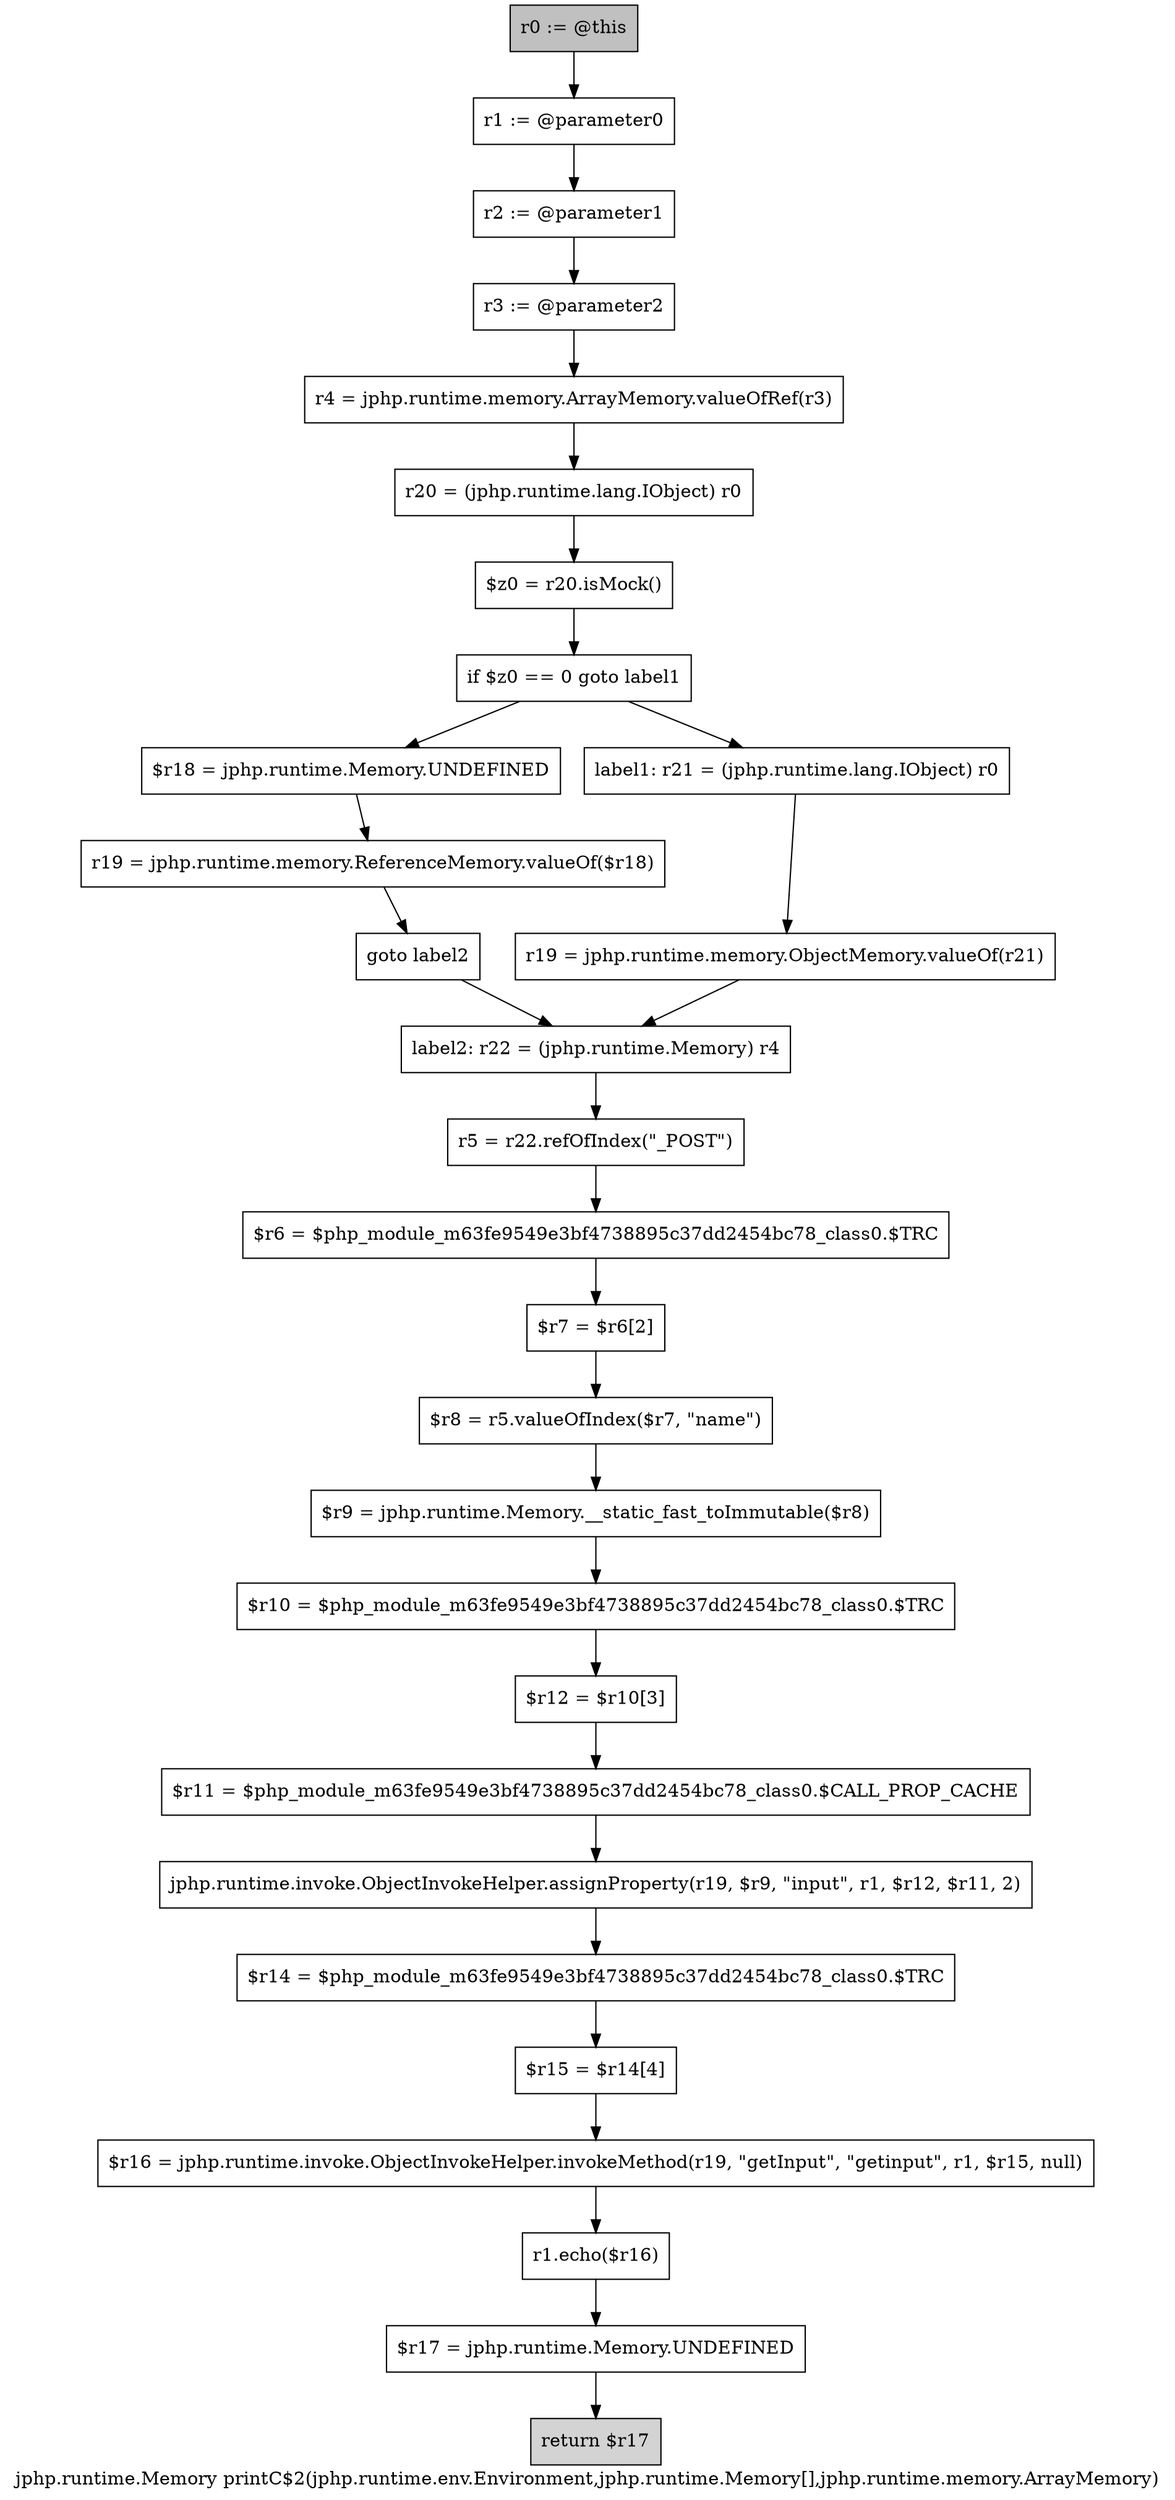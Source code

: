 digraph "jphp.runtime.Memory printC$2(jphp.runtime.env.Environment,jphp.runtime.Memory[],jphp.runtime.memory.ArrayMemory)" {
    label="jphp.runtime.Memory printC$2(jphp.runtime.env.Environment,jphp.runtime.Memory[],jphp.runtime.memory.ArrayMemory)";
    node [shape=box];
    "0" [style=filled,fillcolor=gray,label="r0 := @this",];
    "1" [label="r1 := @parameter0",];
    "0"->"1";
    "2" [label="r2 := @parameter1",];
    "1"->"2";
    "3" [label="r3 := @parameter2",];
    "2"->"3";
    "4" [label="r4 = jphp.runtime.memory.ArrayMemory.valueOfRef(r3)",];
    "3"->"4";
    "5" [label="r20 = (jphp.runtime.lang.IObject) r0",];
    "4"->"5";
    "6" [label="$z0 = r20.isMock()",];
    "5"->"6";
    "7" [label="if $z0 == 0 goto label1",];
    "6"->"7";
    "8" [label="$r18 = jphp.runtime.Memory.UNDEFINED",];
    "7"->"8";
    "11" [label="label1: r21 = (jphp.runtime.lang.IObject) r0",];
    "7"->"11";
    "9" [label="r19 = jphp.runtime.memory.ReferenceMemory.valueOf($r18)",];
    "8"->"9";
    "10" [label="goto label2",];
    "9"->"10";
    "13" [label="label2: r22 = (jphp.runtime.Memory) r4",];
    "10"->"13";
    "12" [label="r19 = jphp.runtime.memory.ObjectMemory.valueOf(r21)",];
    "11"->"12";
    "12"->"13";
    "14" [label="r5 = r22.refOfIndex(\"_POST\")",];
    "13"->"14";
    "15" [label="$r6 = $php_module_m63fe9549e3bf4738895c37dd2454bc78_class0.$TRC",];
    "14"->"15";
    "16" [label="$r7 = $r6[2]",];
    "15"->"16";
    "17" [label="$r8 = r5.valueOfIndex($r7, \"name\")",];
    "16"->"17";
    "18" [label="$r9 = jphp.runtime.Memory.__static_fast_toImmutable($r8)",];
    "17"->"18";
    "19" [label="$r10 = $php_module_m63fe9549e3bf4738895c37dd2454bc78_class0.$TRC",];
    "18"->"19";
    "20" [label="$r12 = $r10[3]",];
    "19"->"20";
    "21" [label="$r11 = $php_module_m63fe9549e3bf4738895c37dd2454bc78_class0.$CALL_PROP_CACHE",];
    "20"->"21";
    "22" [label="jphp.runtime.invoke.ObjectInvokeHelper.assignProperty(r19, $r9, \"input\", r1, $r12, $r11, 2)",];
    "21"->"22";
    "23" [label="$r14 = $php_module_m63fe9549e3bf4738895c37dd2454bc78_class0.$TRC",];
    "22"->"23";
    "24" [label="$r15 = $r14[4]",];
    "23"->"24";
    "25" [label="$r16 = jphp.runtime.invoke.ObjectInvokeHelper.invokeMethod(r19, \"getInput\", \"getinput\", r1, $r15, null)",];
    "24"->"25";
    "26" [label="r1.echo($r16)",];
    "25"->"26";
    "27" [label="$r17 = jphp.runtime.Memory.UNDEFINED",];
    "26"->"27";
    "28" [style=filled,fillcolor=lightgray,label="return $r17",];
    "27"->"28";
}
